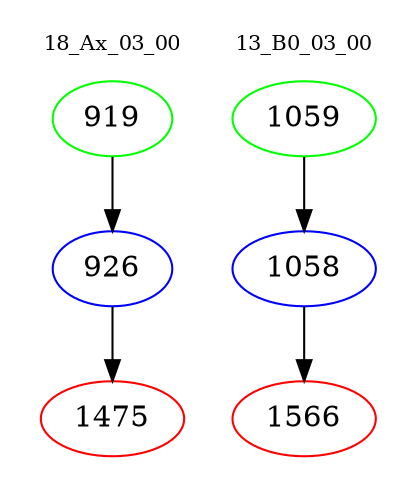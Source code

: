 digraph{
subgraph cluster_0 {
color = white
label = "18_Ax_03_00";
fontsize=10;
T0_919 [label="919", color="green"]
T0_919 -> T0_926 [color="black"]
T0_926 [label="926", color="blue"]
T0_926 -> T0_1475 [color="black"]
T0_1475 [label="1475", color="red"]
}
subgraph cluster_1 {
color = white
label = "13_B0_03_00";
fontsize=10;
T1_1059 [label="1059", color="green"]
T1_1059 -> T1_1058 [color="black"]
T1_1058 [label="1058", color="blue"]
T1_1058 -> T1_1566 [color="black"]
T1_1566 [label="1566", color="red"]
}
}
